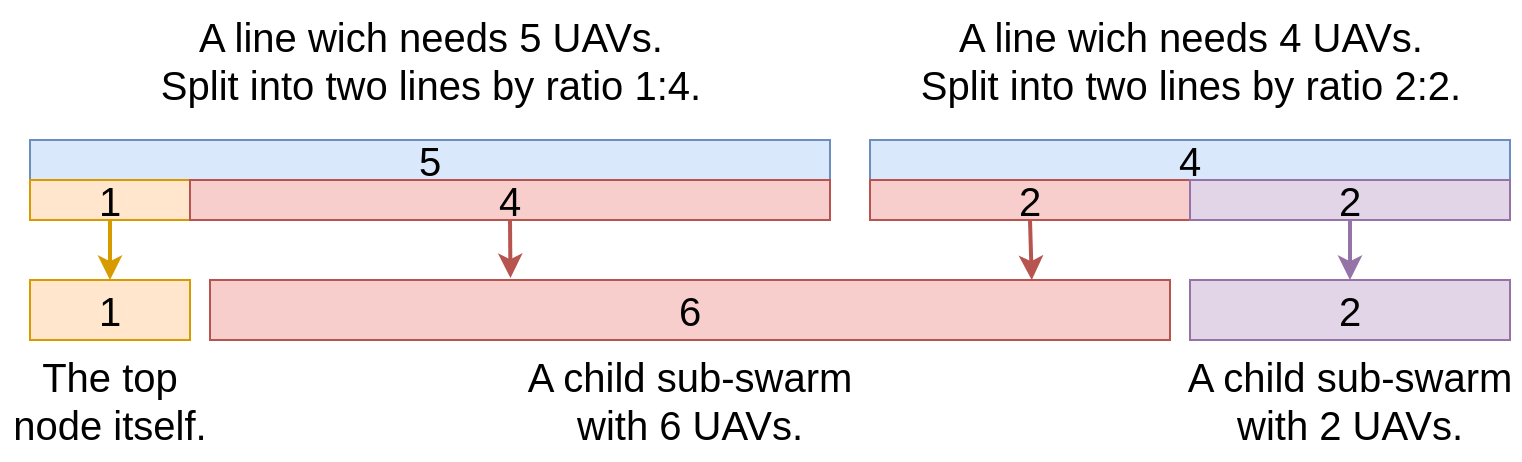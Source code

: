 <mxfile version="24.7.5">
  <diagram name="Page-1" id="zsxgeEqoeVZsStRxAjWg">
    <mxGraphModel dx="1026" dy="659" grid="1" gridSize="10" guides="1" tooltips="1" connect="1" arrows="1" fold="1" page="1" pageScale="1" pageWidth="827" pageHeight="1169" math="0" shadow="0">
      <root>
        <mxCell id="0" />
        <mxCell id="1" parent="0" />
        <mxCell id="udo9EEsFbF198kWBdlQ3-1" value="5" style="rounded=0;whiteSpace=wrap;html=1;fontSize=20;fillColor=#dae8fc;strokeColor=#6c8ebf;" vertex="1" parent="1">
          <mxGeometry x="40" y="230" width="400" height="20" as="geometry" />
        </mxCell>
        <mxCell id="udo9EEsFbF198kWBdlQ3-2" value="4" style="rounded=0;whiteSpace=wrap;html=1;fontSize=20;fillColor=#dae8fc;strokeColor=#6c8ebf;" vertex="1" parent="1">
          <mxGeometry x="460" y="230" width="320" height="20" as="geometry" />
        </mxCell>
        <mxCell id="udo9EEsFbF198kWBdlQ3-3" value="6" style="rounded=0;whiteSpace=wrap;html=1;fontSize=20;fillColor=#f8cecc;strokeColor=#b85450;" vertex="1" parent="1">
          <mxGeometry x="130" y="300" width="480" height="30" as="geometry" />
        </mxCell>
        <mxCell id="udo9EEsFbF198kWBdlQ3-4" value="2" style="rounded=0;whiteSpace=wrap;html=1;fontSize=20;fillColor=#e1d5e7;strokeColor=#9673a6;" vertex="1" parent="1">
          <mxGeometry x="620" y="300" width="160" height="30" as="geometry" />
        </mxCell>
        <mxCell id="udo9EEsFbF198kWBdlQ3-5" value="1" style="rounded=0;whiteSpace=wrap;html=1;fontSize=20;fillColor=#ffe6cc;strokeColor=#d79b00;" vertex="1" parent="1">
          <mxGeometry x="40" y="300" width="80" height="30" as="geometry" />
        </mxCell>
        <mxCell id="udo9EEsFbF198kWBdlQ3-6" value="A line wich needs 5 UAVs.&lt;div&gt;Split into two lines by ratio 1:4.&lt;/div&gt;" style="text;html=1;align=center;verticalAlign=middle;whiteSpace=wrap;rounded=0;fontSize=20;" vertex="1" parent="1">
          <mxGeometry x="92.5" y="160" width="295" height="60" as="geometry" />
        </mxCell>
        <mxCell id="udo9EEsFbF198kWBdlQ3-16" style="edgeStyle=orthogonalEdgeStyle;rounded=0;orthogonalLoop=1;jettySize=auto;html=1;exitX=0.5;exitY=1;exitDx=0;exitDy=0;entryX=0.5;entryY=0;entryDx=0;entryDy=0;fillColor=#ffe6cc;strokeColor=#d79b00;strokeWidth=2;" edge="1" parent="1" source="udo9EEsFbF198kWBdlQ3-7" target="udo9EEsFbF198kWBdlQ3-5">
          <mxGeometry relative="1" as="geometry" />
        </mxCell>
        <mxCell id="udo9EEsFbF198kWBdlQ3-7" value="1" style="rounded=0;whiteSpace=wrap;html=1;fontSize=20;fillColor=#ffe6cc;strokeColor=#d79b00;" vertex="1" parent="1">
          <mxGeometry x="40" y="250" width="80" height="20" as="geometry" />
        </mxCell>
        <mxCell id="udo9EEsFbF198kWBdlQ3-8" value="4" style="rounded=0;whiteSpace=wrap;html=1;fontSize=20;fillColor=#f8cecc;strokeColor=#b85450;" vertex="1" parent="1">
          <mxGeometry x="120" y="250" width="320" height="20" as="geometry" />
        </mxCell>
        <mxCell id="udo9EEsFbF198kWBdlQ3-9" value="2" style="rounded=0;whiteSpace=wrap;html=1;fontSize=20;fillColor=#f8cecc;strokeColor=#b85450;" vertex="1" parent="1">
          <mxGeometry x="460" y="250" width="160" height="20" as="geometry" />
        </mxCell>
        <mxCell id="udo9EEsFbF198kWBdlQ3-22" style="edgeStyle=orthogonalEdgeStyle;rounded=0;orthogonalLoop=1;jettySize=auto;html=1;exitX=0.5;exitY=1;exitDx=0;exitDy=0;entryX=0.5;entryY=0;entryDx=0;entryDy=0;strokeWidth=2;fillColor=#e1d5e7;strokeColor=#9673a6;" edge="1" parent="1" source="udo9EEsFbF198kWBdlQ3-10" target="udo9EEsFbF198kWBdlQ3-4">
          <mxGeometry relative="1" as="geometry" />
        </mxCell>
        <mxCell id="udo9EEsFbF198kWBdlQ3-10" value="2" style="rounded=0;whiteSpace=wrap;html=1;fontSize=20;fillColor=#e1d5e7;strokeColor=#9673a6;" vertex="1" parent="1">
          <mxGeometry x="620" y="250" width="160" height="20" as="geometry" />
        </mxCell>
        <mxCell id="udo9EEsFbF198kWBdlQ3-12" value="A line wich needs 4 UAVs.&lt;div&gt;Split into two lines by ratio 2:2.&lt;/div&gt;" style="text;html=1;align=center;verticalAlign=middle;whiteSpace=wrap;rounded=0;fontSize=20;" vertex="1" parent="1">
          <mxGeometry x="472.5" y="160" width="295" height="60" as="geometry" />
        </mxCell>
        <mxCell id="udo9EEsFbF198kWBdlQ3-13" value="A child sub-swarm with 6 UAVs." style="text;html=1;align=center;verticalAlign=middle;whiteSpace=wrap;rounded=0;fontSize=20;" vertex="1" parent="1">
          <mxGeometry x="281.25" y="330" width="177.5" height="60" as="geometry" />
        </mxCell>
        <mxCell id="udo9EEsFbF198kWBdlQ3-14" value="A child sub-swarm with 2 UAVs." style="text;html=1;align=center;verticalAlign=middle;whiteSpace=wrap;rounded=0;fontSize=20;" vertex="1" parent="1">
          <mxGeometry x="615" y="330" width="170" height="60" as="geometry" />
        </mxCell>
        <mxCell id="udo9EEsFbF198kWBdlQ3-15" value="The top node itself." style="text;html=1;align=center;verticalAlign=middle;whiteSpace=wrap;rounded=0;fontSize=20;" vertex="1" parent="1">
          <mxGeometry x="25" y="330" width="110" height="60" as="geometry" />
        </mxCell>
        <mxCell id="udo9EEsFbF198kWBdlQ3-18" style="edgeStyle=orthogonalEdgeStyle;rounded=0;orthogonalLoop=1;jettySize=auto;html=1;exitX=0.5;exitY=1;exitDx=0;exitDy=0;entryX=0.313;entryY=-0.033;entryDx=0;entryDy=0;entryPerimeter=0;strokeWidth=2;fillColor=#f8cecc;strokeColor=#b85450;" edge="1" parent="1" source="udo9EEsFbF198kWBdlQ3-8" target="udo9EEsFbF198kWBdlQ3-3">
          <mxGeometry relative="1" as="geometry" />
        </mxCell>
        <mxCell id="udo9EEsFbF198kWBdlQ3-21" style="edgeStyle=orthogonalEdgeStyle;rounded=0;orthogonalLoop=1;jettySize=auto;html=1;exitX=0.5;exitY=1;exitDx=0;exitDy=0;entryX=0.856;entryY=0;entryDx=0;entryDy=0;entryPerimeter=0;strokeWidth=2;fillColor=#f8cecc;strokeColor=#b85450;" edge="1" parent="1" source="udo9EEsFbF198kWBdlQ3-9" target="udo9EEsFbF198kWBdlQ3-3">
          <mxGeometry relative="1" as="geometry" />
        </mxCell>
      </root>
    </mxGraphModel>
  </diagram>
</mxfile>
